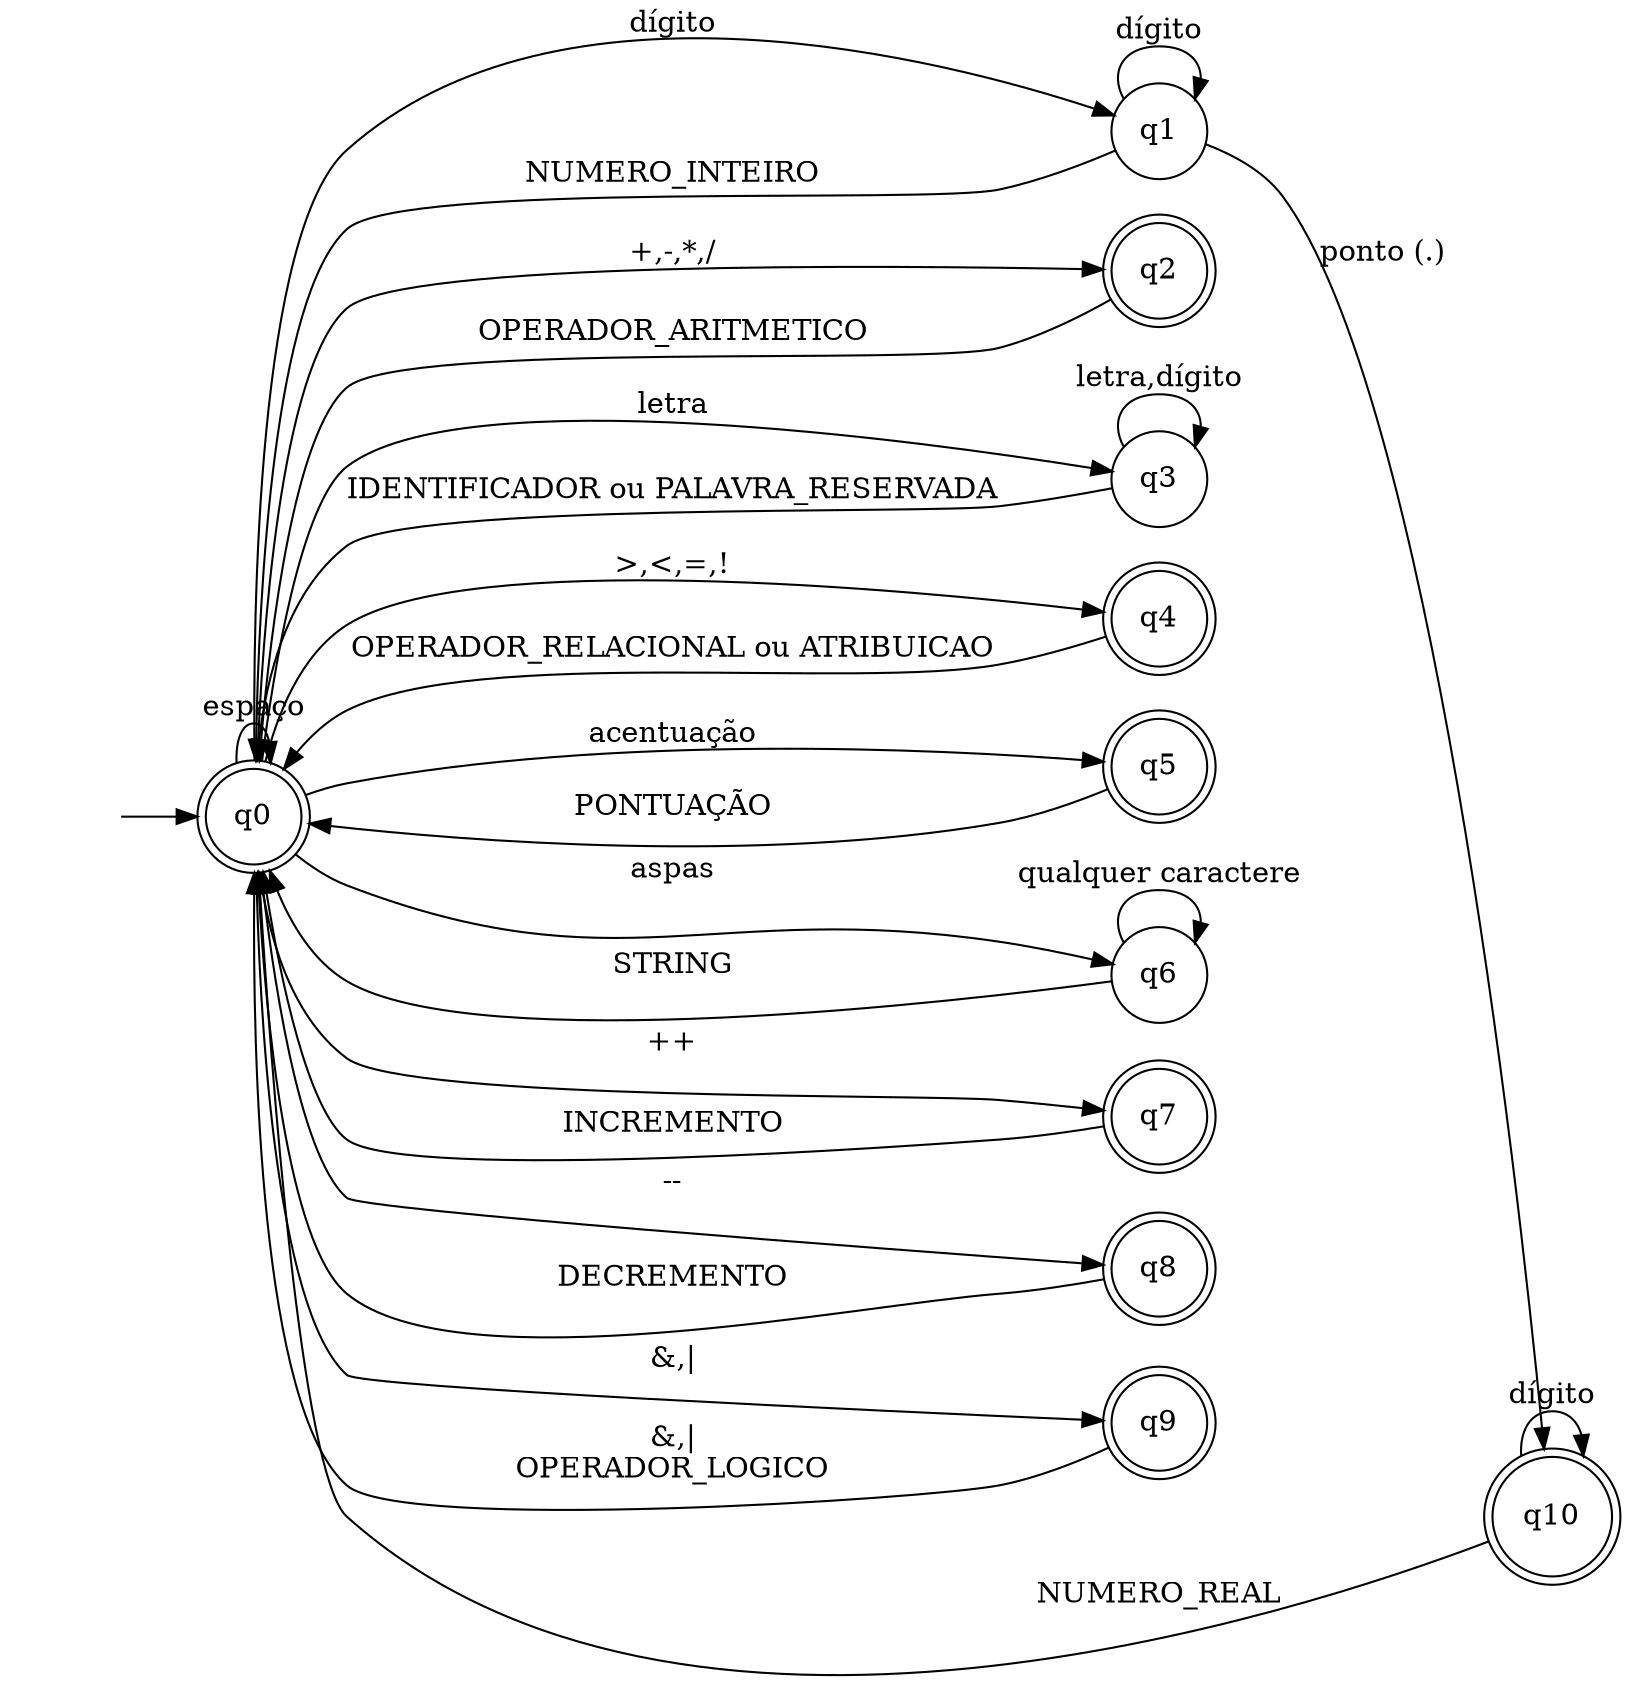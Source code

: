 digraph lexer_automaton {
    rankdir=LR;

    // Estados
    node [shape = circle];
    q0 [label = "q0", shape = doublecircle]; // Estado inicial
    q1 [label = "q1"];
    q2 [label = "q2", shape = doublecircle];
    q3 [label = "q3"];
    q4 [label = "q4", shape = doublecircle];
    q5 [label = "q5", shape = doublecircle];
    q6 [label = "q6"];
    q7 [label = "q7", shape = doublecircle];
    q8 [label = "q8", shape = doublecircle];
    q9 [label = "q9", shape = doublecircle];
    q10 [label = "q10", shape = doublecircle];

    // Estado inicial
    node [shape = none, label = ""];
    start -> q0;

    // Transições
    q0 -> q0 [label = "espaço"];
    q0 -> q1 [label = "dígito"];
    q0 -> q2 [label = "+,-,*,/"];
    q0 -> q3 [label = "letra"];
    q0 -> q4 [label = ">,<,=,!"];
    q0 -> q5 [label = "acentuação"];
    q0 -> q6 [label = "aspas"];
    q0 -> q7 [label = "++"];
    q0 -> q8 [label = "--"];
    q0 -> q9 [label = "&,|"];

    q1 -> q1 [label = "dígito"];
    q1 -> q10 [label = "ponto (.)"];
    q1 -> q0 [label = "NUMERO_INTEIRO"];

    q2 -> q0 [label = "OPERADOR_ARITMETICO"];

    q3 -> q3 [label = "letra,dígito"];
    q3 -> q0 [label = "IDENTIFICADOR ou PALAVRA_RESERVADA"];

    q4 -> q0 [label = "OPERADOR_RELACIONAL ou ATRIBUICAO"];

    q5 -> q0 [label = "PONTUAÇÃO"];

    q6 -> q6 [label = "qualquer caractere"];
    q6 -> q0 [label = "STRING"];

    q7 -> q0 [label = "INCREMENTO"];

    q8 -> q0 [label = "DECREMENTO"];

    q9 -> q0 [label = "&,|\nOPERADOR_LOGICO"];

    q10 -> q10 [label = "dígito"];
    q10 -> q0 [label = "NUMERO_REAL"];
}
